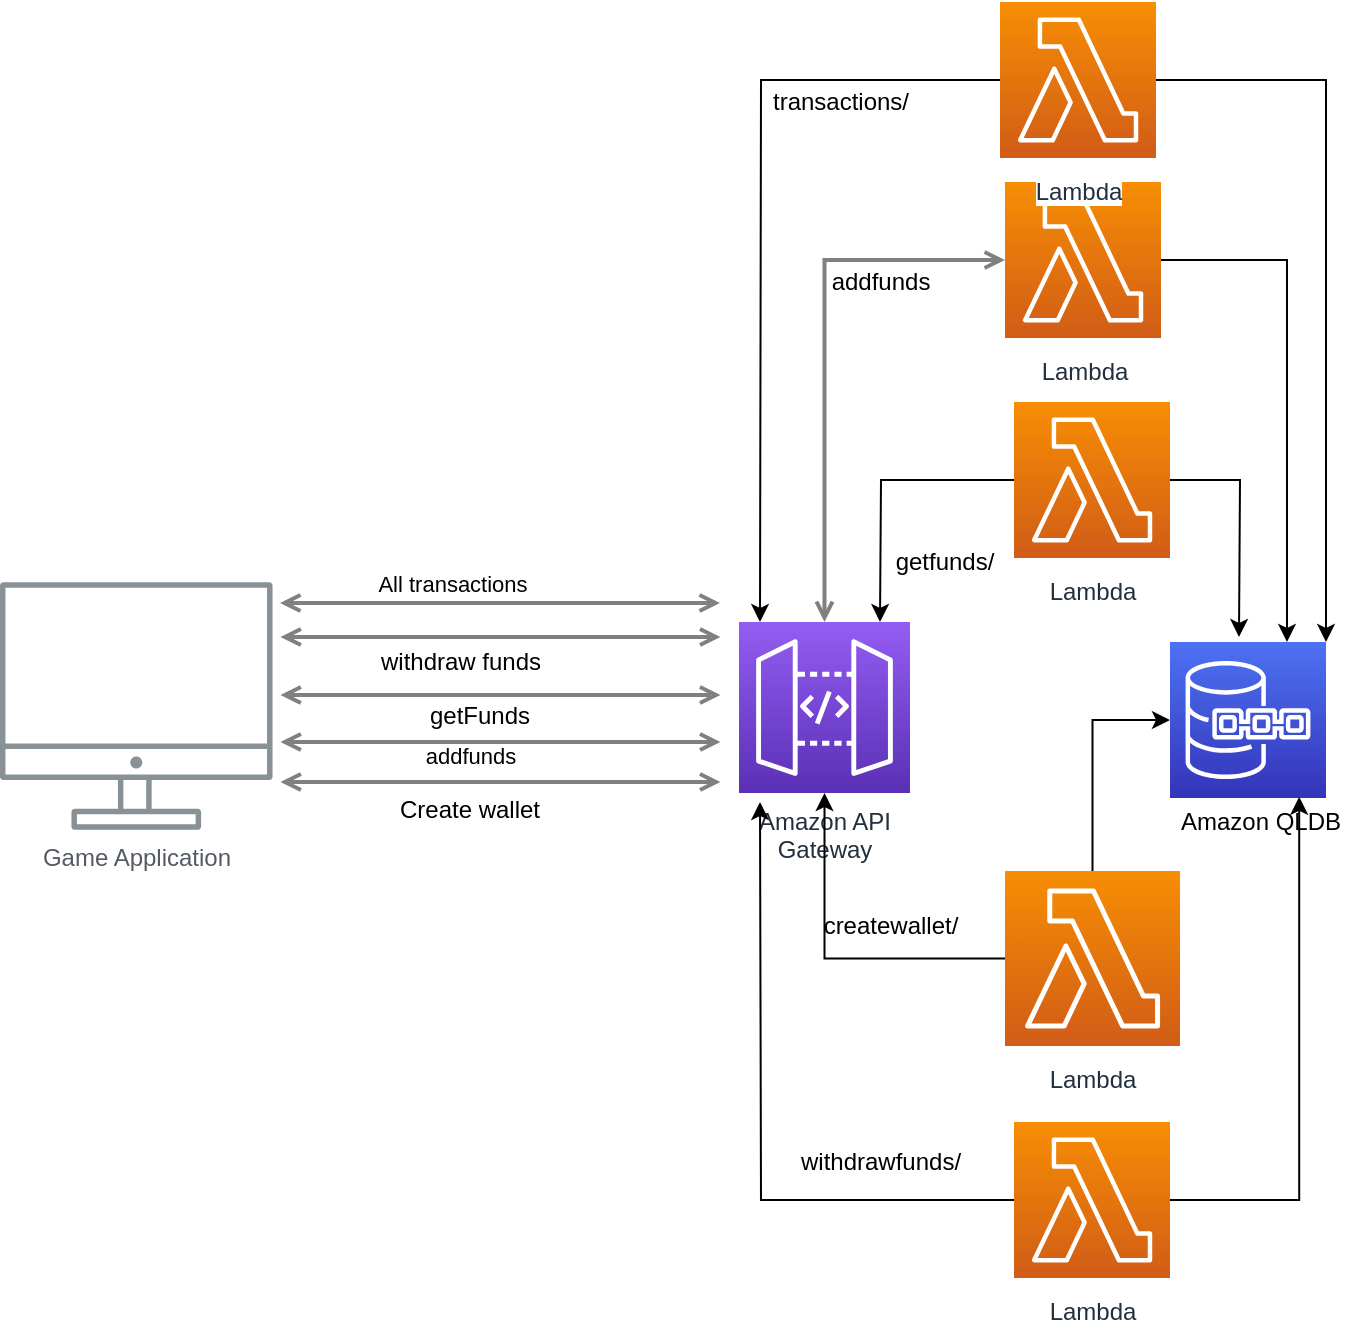 <mxfile version="14.8.6" type="github">
  <diagram id="Ht1M8jgEwFfnCIfOTk4-" name="Page-1">
    <mxGraphModel dx="968" dy="620" grid="1" gridSize="10" guides="1" tooltips="1" connect="1" arrows="1" fold="1" page="1" pageScale="1" pageWidth="1169" pageHeight="827" math="0" shadow="0">
      <root>
        <mxCell id="0" />
        <mxCell id="1" parent="0" />
        <mxCell id="UEzPUAAOIrF-is8g5C7q-126" style="edgeStyle=orthogonalEdgeStyle;rounded=0;orthogonalLoop=1;jettySize=auto;html=1;startArrow=open;startFill=0;endArrow=open;endFill=0;strokeWidth=2;strokeColor=#808080;" parent="1" source="UEzPUAAOIrF-is8g5C7q-113" target="UEzPUAAOIrF-is8g5C7q-114" edge="1">
          <mxGeometry relative="1" as="geometry" />
        </mxCell>
        <mxCell id="UEzPUAAOIrF-is8g5C7q-109" value="Game Application" style="outlineConnect=0;gradientColor=none;fontColor=#545B64;strokeColor=none;fillColor=#879196;dashed=0;verticalLabelPosition=bottom;verticalAlign=top;align=center;html=1;fontSize=12;fontStyle=0;aspect=fixed;shape=mxgraph.aws4.illustration_desktop;pointerEvents=1;labelBackgroundColor=#ffffff;" parent="1" vertex="1">
          <mxGeometry y="310" width="136.26" height="124" as="geometry" />
        </mxCell>
        <mxCell id="Cj3VqgO8kL54i2j9dpfg-50" style="edgeStyle=orthogonalEdgeStyle;rounded=0;orthogonalLoop=1;jettySize=auto;html=1;entryX=0.75;entryY=0;entryDx=0;entryDy=0;entryPerimeter=0;" edge="1" parent="1" source="UEzPUAAOIrF-is8g5C7q-113" target="Cj3VqgO8kL54i2j9dpfg-48">
          <mxGeometry relative="1" as="geometry" />
        </mxCell>
        <mxCell id="UEzPUAAOIrF-is8g5C7q-113" value="Lambda" style="outlineConnect=0;fontColor=#232F3E;gradientColor=#F78E04;gradientDirection=north;fillColor=#D05C17;strokeColor=#ffffff;dashed=0;verticalLabelPosition=bottom;verticalAlign=top;align=center;html=1;fontSize=12;fontStyle=0;aspect=fixed;shape=mxgraph.aws4.resourceIcon;resIcon=mxgraph.aws4.lambda;labelBackgroundColor=#ffffff;spacingTop=3;" parent="1" vertex="1">
          <mxGeometry x="502.5" y="110" width="78" height="78" as="geometry" />
        </mxCell>
        <mxCell id="UEzPUAAOIrF-is8g5C7q-114" value="Amazon API&lt;br&gt;Gateway&lt;br&gt;" style="outlineConnect=0;fontColor=#232F3E;gradientColor=#945DF2;gradientDirection=north;fillColor=#5A30B5;strokeColor=#ffffff;dashed=0;verticalLabelPosition=bottom;verticalAlign=top;align=center;html=1;fontSize=12;fontStyle=0;aspect=fixed;shape=mxgraph.aws4.resourceIcon;resIcon=mxgraph.aws4.api_gateway;labelBackgroundColor=#ffffff;" parent="1" vertex="1">
          <mxGeometry x="369.5" y="330" width="85.5" height="85.5" as="geometry" />
        </mxCell>
        <mxCell id="Cj3VqgO8kL54i2j9dpfg-5" style="edgeStyle=orthogonalEdgeStyle;rounded=0;orthogonalLoop=1;jettySize=auto;html=1;startArrow=open;startFill=0;endArrow=open;endFill=0;strokeWidth=2;strokeColor=#808080;" edge="1" parent="1">
          <mxGeometry relative="1" as="geometry">
            <Array as="points">
              <mxPoint x="330.22" y="366.5" />
            </Array>
            <mxPoint x="140.22" y="366.5" as="sourcePoint" />
            <mxPoint x="360.22" y="366.5" as="targetPoint" />
          </mxGeometry>
        </mxCell>
        <mxCell id="Cj3VqgO8kL54i2j9dpfg-8" value="getFunds" style="text;html=1;strokeColor=none;fillColor=none;align=center;verticalAlign=middle;whiteSpace=wrap;rounded=0;" vertex="1" parent="1">
          <mxGeometry x="210" y="366.5" width="60" height="20" as="geometry" />
        </mxCell>
        <mxCell id="Cj3VqgO8kL54i2j9dpfg-17" style="edgeStyle=orthogonalEdgeStyle;rounded=0;orthogonalLoop=1;jettySize=auto;html=1;startArrow=open;startFill=0;endArrow=open;endFill=0;strokeWidth=2;strokeColor=#808080;" edge="1" parent="1">
          <mxGeometry relative="1" as="geometry">
            <Array as="points">
              <mxPoint x="330.22" y="410" />
            </Array>
            <mxPoint x="140.22" y="410" as="sourcePoint" />
            <mxPoint x="360.22" y="410" as="targetPoint" />
          </mxGeometry>
        </mxCell>
        <mxCell id="Cj3VqgO8kL54i2j9dpfg-18" style="edgeStyle=orthogonalEdgeStyle;rounded=0;orthogonalLoop=1;jettySize=auto;html=1;startArrow=open;startFill=0;endArrow=open;endFill=0;strokeWidth=2;strokeColor=#808080;" edge="1" parent="1">
          <mxGeometry relative="1" as="geometry">
            <Array as="points">
              <mxPoint x="330.22" y="390" />
            </Array>
            <mxPoint x="140.22" y="390" as="sourcePoint" />
            <mxPoint x="360.22" y="390" as="targetPoint" />
          </mxGeometry>
        </mxCell>
        <mxCell id="Cj3VqgO8kL54i2j9dpfg-26" value="addfunds" style="edgeLabel;html=1;align=center;verticalAlign=middle;resizable=0;points=[];" vertex="1" connectable="0" parent="Cj3VqgO8kL54i2j9dpfg-18">
          <mxGeometry x="-0.135" y="-7" relative="1" as="geometry">
            <mxPoint as="offset" />
          </mxGeometry>
        </mxCell>
        <mxCell id="Cj3VqgO8kL54i2j9dpfg-21" value="Create wallet" style="text;html=1;strokeColor=none;fillColor=none;align=center;verticalAlign=middle;whiteSpace=wrap;rounded=0;" vertex="1" parent="1">
          <mxGeometry x="190" y="414" width="90" height="20" as="geometry" />
        </mxCell>
        <mxCell id="Cj3VqgO8kL54i2j9dpfg-27" style="edgeStyle=orthogonalEdgeStyle;rounded=0;orthogonalLoop=1;jettySize=auto;html=1;startArrow=open;startFill=0;endArrow=open;endFill=0;strokeWidth=2;strokeColor=#808080;" edge="1" parent="1">
          <mxGeometry relative="1" as="geometry">
            <Array as="points">
              <mxPoint x="330.22" y="337.5" />
            </Array>
            <mxPoint x="140.22" y="337.5" as="sourcePoint" />
            <mxPoint x="360.22" y="337.5" as="targetPoint" />
          </mxGeometry>
        </mxCell>
        <mxCell id="Cj3VqgO8kL54i2j9dpfg-28" value="withdraw funds" style="text;html=1;align=center;verticalAlign=middle;resizable=0;points=[];autosize=1;strokeColor=none;" vertex="1" parent="1">
          <mxGeometry x="180" y="340" width="100" height="20" as="geometry" />
        </mxCell>
        <mxCell id="Cj3VqgO8kL54i2j9dpfg-32" style="edgeStyle=orthogonalEdgeStyle;rounded=0;orthogonalLoop=1;jettySize=auto;html=1;" edge="1" parent="1" source="Cj3VqgO8kL54i2j9dpfg-29" target="UEzPUAAOIrF-is8g5C7q-114">
          <mxGeometry relative="1" as="geometry" />
        </mxCell>
        <mxCell id="Cj3VqgO8kL54i2j9dpfg-53" style="edgeStyle=orthogonalEdgeStyle;rounded=0;orthogonalLoop=1;jettySize=auto;html=1;entryX=0;entryY=0.5;entryDx=0;entryDy=0;entryPerimeter=0;" edge="1" parent="1" source="Cj3VqgO8kL54i2j9dpfg-29" target="Cj3VqgO8kL54i2j9dpfg-48">
          <mxGeometry relative="1" as="geometry" />
        </mxCell>
        <mxCell id="Cj3VqgO8kL54i2j9dpfg-29" value="Lambda" style="outlineConnect=0;fontColor=#232F3E;gradientColor=#F78E04;gradientDirection=north;fillColor=#D05C17;strokeColor=#ffffff;dashed=0;verticalLabelPosition=bottom;verticalAlign=top;align=center;html=1;fontSize=12;fontStyle=0;aspect=fixed;shape=mxgraph.aws4.resourceIcon;resIcon=mxgraph.aws4.lambda;labelBackgroundColor=#ffffff;spacingTop=3;" vertex="1" parent="1">
          <mxGeometry x="502.5" y="454.5" width="87.5" height="87.5" as="geometry" />
        </mxCell>
        <mxCell id="Cj3VqgO8kL54i2j9dpfg-31" style="edgeStyle=orthogonalEdgeStyle;rounded=0;orthogonalLoop=1;jettySize=auto;html=1;" edge="1" parent="1" source="Cj3VqgO8kL54i2j9dpfg-30">
          <mxGeometry relative="1" as="geometry">
            <mxPoint x="440" y="330" as="targetPoint" />
          </mxGeometry>
        </mxCell>
        <mxCell id="Cj3VqgO8kL54i2j9dpfg-33" value="" style="edgeStyle=orthogonalEdgeStyle;rounded=0;orthogonalLoop=1;jettySize=auto;html=1;" edge="1" parent="1" source="Cj3VqgO8kL54i2j9dpfg-30">
          <mxGeometry relative="1" as="geometry">
            <mxPoint x="619.5" y="337.5" as="targetPoint" />
          </mxGeometry>
        </mxCell>
        <mxCell id="Cj3VqgO8kL54i2j9dpfg-30" value="Lambda" style="outlineConnect=0;fontColor=#232F3E;gradientColor=#F78E04;gradientDirection=north;fillColor=#D05C17;strokeColor=#ffffff;dashed=0;verticalLabelPosition=bottom;verticalAlign=top;align=center;html=1;fontSize=12;fontStyle=0;aspect=fixed;shape=mxgraph.aws4.resourceIcon;resIcon=mxgraph.aws4.lambda;labelBackgroundColor=#ffffff;spacingTop=3;" vertex="1" parent="1">
          <mxGeometry x="507" y="220" width="78" height="78" as="geometry" />
        </mxCell>
        <mxCell id="Cj3VqgO8kL54i2j9dpfg-35" style="edgeStyle=orthogonalEdgeStyle;rounded=0;orthogonalLoop=1;jettySize=auto;html=1;" edge="1" parent="1" source="Cj3VqgO8kL54i2j9dpfg-34">
          <mxGeometry relative="1" as="geometry">
            <mxPoint x="380" y="420" as="targetPoint" />
          </mxGeometry>
        </mxCell>
        <mxCell id="Cj3VqgO8kL54i2j9dpfg-54" style="edgeStyle=orthogonalEdgeStyle;rounded=0;orthogonalLoop=1;jettySize=auto;html=1;entryX=0.696;entryY=-0.13;entryDx=0;entryDy=0;entryPerimeter=0;" edge="1" parent="1" source="Cj3VqgO8kL54i2j9dpfg-34" target="Cj3VqgO8kL54i2j9dpfg-49">
          <mxGeometry relative="1" as="geometry">
            <Array as="points">
              <mxPoint x="650" y="619" />
            </Array>
          </mxGeometry>
        </mxCell>
        <mxCell id="Cj3VqgO8kL54i2j9dpfg-34" value="Lambda" style="outlineConnect=0;fontColor=#232F3E;gradientColor=#F78E04;gradientDirection=north;fillColor=#D05C17;strokeColor=#ffffff;dashed=0;verticalLabelPosition=bottom;verticalAlign=top;align=center;html=1;fontSize=12;fontStyle=0;aspect=fixed;shape=mxgraph.aws4.resourceIcon;resIcon=mxgraph.aws4.lambda;labelBackgroundColor=#ffffff;spacingTop=3;" vertex="1" parent="1">
          <mxGeometry x="507" y="580" width="78" height="78" as="geometry" />
        </mxCell>
        <mxCell id="Cj3VqgO8kL54i2j9dpfg-37" style="edgeStyle=orthogonalEdgeStyle;rounded=0;orthogonalLoop=1;jettySize=auto;html=1;" edge="1" parent="1" source="Cj3VqgO8kL54i2j9dpfg-36">
          <mxGeometry relative="1" as="geometry">
            <mxPoint x="380" y="330" as="targetPoint" />
          </mxGeometry>
        </mxCell>
        <mxCell id="Cj3VqgO8kL54i2j9dpfg-51" style="edgeStyle=orthogonalEdgeStyle;rounded=0;orthogonalLoop=1;jettySize=auto;html=1;entryX=1;entryY=0;entryDx=0;entryDy=0;entryPerimeter=0;" edge="1" parent="1" source="Cj3VqgO8kL54i2j9dpfg-36" target="Cj3VqgO8kL54i2j9dpfg-48">
          <mxGeometry relative="1" as="geometry" />
        </mxCell>
        <mxCell id="Cj3VqgO8kL54i2j9dpfg-36" value="Lambda" style="outlineConnect=0;fontColor=#232F3E;gradientColor=#F78E04;gradientDirection=north;fillColor=#D05C17;strokeColor=#ffffff;dashed=0;verticalLabelPosition=bottom;verticalAlign=top;align=center;html=1;fontSize=12;fontStyle=0;aspect=fixed;shape=mxgraph.aws4.resourceIcon;resIcon=mxgraph.aws4.lambda;labelBackgroundColor=#ffffff;spacingTop=3;" vertex="1" parent="1">
          <mxGeometry x="500" y="20" width="78" height="78" as="geometry" />
        </mxCell>
        <mxCell id="Cj3VqgO8kL54i2j9dpfg-38" value="getfunds/" style="text;html=1;align=center;verticalAlign=middle;resizable=0;points=[];autosize=1;strokeColor=none;" vertex="1" parent="1">
          <mxGeometry x="437" y="290" width="70" height="20" as="geometry" />
        </mxCell>
        <mxCell id="Cj3VqgO8kL54i2j9dpfg-39" value="addfunds" style="text;html=1;align=center;verticalAlign=middle;resizable=0;points=[];autosize=1;strokeColor=none;" vertex="1" parent="1">
          <mxGeometry x="405" y="150" width="70" height="20" as="geometry" />
        </mxCell>
        <mxCell id="Cj3VqgO8kL54i2j9dpfg-40" value="transactions/" style="text;html=1;align=center;verticalAlign=middle;resizable=0;points=[];autosize=1;strokeColor=none;" vertex="1" parent="1">
          <mxGeometry x="380" y="60" width="80" height="20" as="geometry" />
        </mxCell>
        <mxCell id="Cj3VqgO8kL54i2j9dpfg-41" value="createwallet/" style="text;html=1;align=center;verticalAlign=middle;resizable=0;points=[];autosize=1;strokeColor=none;" vertex="1" parent="1">
          <mxGeometry x="405" y="471.5" width="80" height="20" as="geometry" />
        </mxCell>
        <mxCell id="Cj3VqgO8kL54i2j9dpfg-42" value="withdrawfunds/" style="text;html=1;align=center;verticalAlign=middle;resizable=0;points=[];autosize=1;strokeColor=none;" vertex="1" parent="1">
          <mxGeometry x="390" y="590" width="100" height="20" as="geometry" />
        </mxCell>
        <mxCell id="Cj3VqgO8kL54i2j9dpfg-43" style="edgeStyle=orthogonalEdgeStyle;rounded=0;orthogonalLoop=1;jettySize=auto;html=1;startArrow=open;startFill=0;endArrow=open;endFill=0;strokeWidth=2;strokeColor=#808080;" edge="1" parent="1">
          <mxGeometry relative="1" as="geometry">
            <Array as="points">
              <mxPoint x="330" y="320.5" />
            </Array>
            <mxPoint x="140.0" y="320.5" as="sourcePoint" />
            <mxPoint x="360" y="320.5" as="targetPoint" />
          </mxGeometry>
        </mxCell>
        <mxCell id="Cj3VqgO8kL54i2j9dpfg-47" value="All transactions" style="edgeLabel;html=1;align=center;verticalAlign=middle;resizable=0;points=[];" vertex="1" connectable="0" parent="Cj3VqgO8kL54i2j9dpfg-43">
          <mxGeometry x="-0.224" y="10" relative="1" as="geometry">
            <mxPoint as="offset" />
          </mxGeometry>
        </mxCell>
        <mxCell id="Cj3VqgO8kL54i2j9dpfg-48" value="" style="points=[[0,0,0],[0.25,0,0],[0.5,0,0],[0.75,0,0],[1,0,0],[0,1,0],[0.25,1,0],[0.5,1,0],[0.75,1,0],[1,1,0],[0,0.25,0],[0,0.5,0],[0,0.75,0],[1,0.25,0],[1,0.5,0],[1,0.75,0]];outlineConnect=0;fontColor=#232F3E;gradientColor=#4D72F3;gradientDirection=north;fillColor=#3334B9;strokeColor=#ffffff;dashed=0;verticalLabelPosition=bottom;verticalAlign=top;align=center;html=1;fontSize=12;fontStyle=0;aspect=fixed;shape=mxgraph.aws4.resourceIcon;resIcon=mxgraph.aws4.quantum_ledger_database;" vertex="1" parent="1">
          <mxGeometry x="585" y="340" width="78" height="78" as="geometry" />
        </mxCell>
        <mxCell id="Cj3VqgO8kL54i2j9dpfg-49" value="Amazon QLDB" style="text;html=1;align=center;verticalAlign=middle;resizable=0;points=[];autosize=1;strokeColor=none;" vertex="1" parent="1">
          <mxGeometry x="580" y="420" width="100" height="20" as="geometry" />
        </mxCell>
      </root>
    </mxGraphModel>
  </diagram>
</mxfile>
